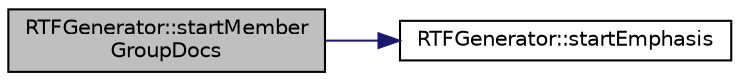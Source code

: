 digraph "RTFGenerator::startMemberGroupDocs"
{
 // LATEX_PDF_SIZE
  edge [fontname="Helvetica",fontsize="10",labelfontname="Helvetica",labelfontsize="10"];
  node [fontname="Helvetica",fontsize="10",shape=record];
  rankdir="LR";
  Node1 [label="RTFGenerator::startMember\lGroupDocs",height=0.2,width=0.4,color="black", fillcolor="grey75", style="filled", fontcolor="black",tooltip=" "];
  Node1 -> Node2 [color="midnightblue",fontsize="10",style="solid",fontname="Helvetica"];
  Node2 [label="RTFGenerator::startEmphasis",height=0.2,width=0.4,color="black", fillcolor="white", style="filled",URL="$classRTFGenerator.html#a235071d9e43bed7dabaec79e88bf43c7",tooltip=" "];
}
